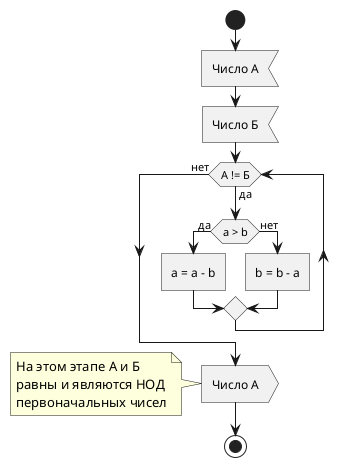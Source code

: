 @startuml

start
:Число А<
:Число Б<

while (А != Б) is (да)

  if (a > b) then (да)
    :a = a - b]
  else (нет)
    :b = b - a]
  endif

endwhile (нет)

:Число А>
note left: На этом этапе А и Б\nравны и являются НОД\nпервоначальных чисел

stop
@enduml
